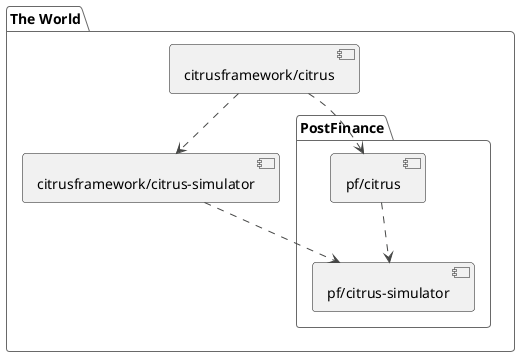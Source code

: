 @startuml

!theme vibrant

package "The World" {

    component "citrusframework/citrus" as cit
    component "citrusframework/citrus-simulator" as sim

    cit ..> sim

    package "PostFinance" {
        component "pf/citrus" as pfta
        component "pf/citrus-simulator" as pfsim

        cit ..> pfta
        pfta ..> pfsim
        sim ..> pfsim
    }
}

@enduml
